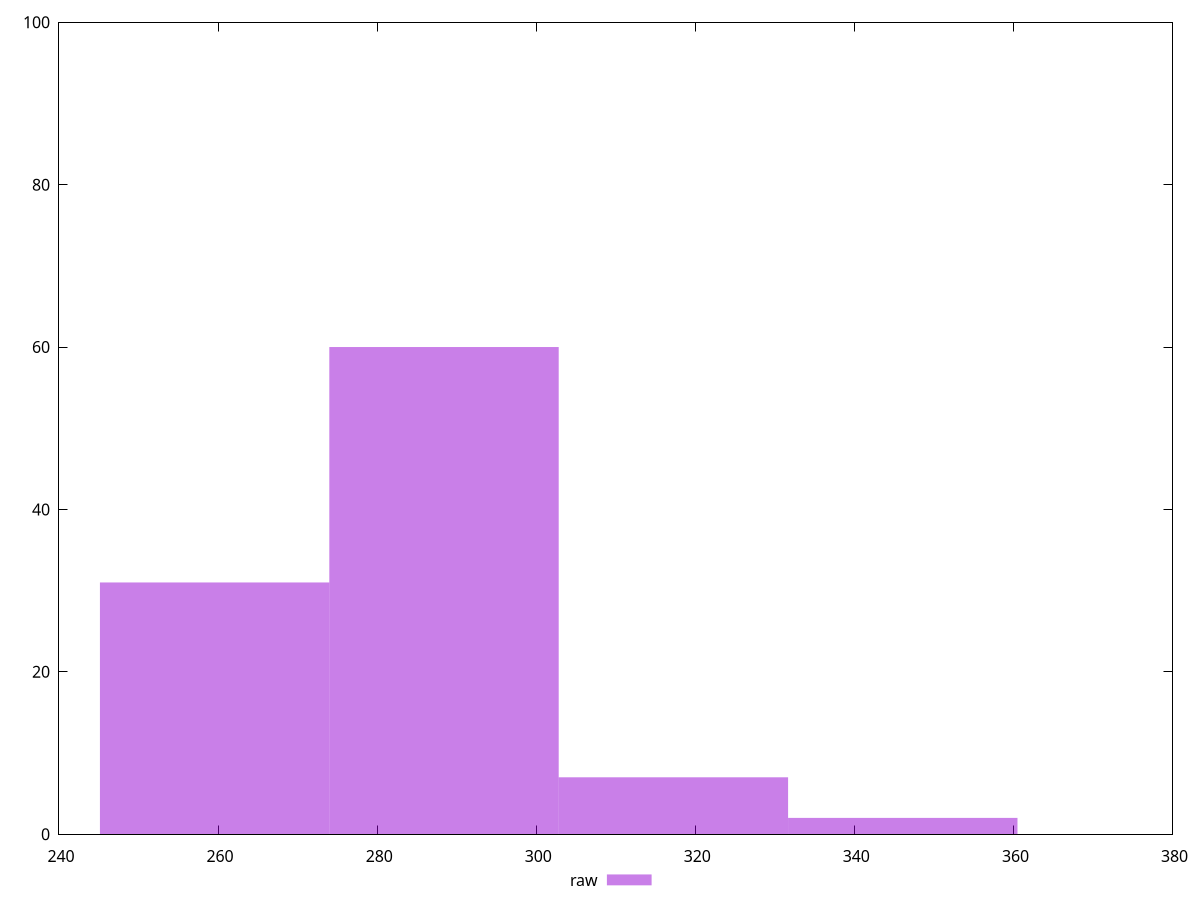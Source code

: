 reset
set terminal svg size 640, 490 enhanced background rgb 'white'
set output "reprap/max-potential-fid/samples/pages+cached/raw/histogram.svg"

$raw <<EOF
288.40732203348136 60
346.0887864401776 2
259.56658983013324 31
317.2480542368295 7
EOF

set key outside below
set boxwidth 28.840732203348136
set yrange [0:100]
set style fill transparent solid 0.5 noborder

plot \
  $raw title "raw" with boxes, \


reset